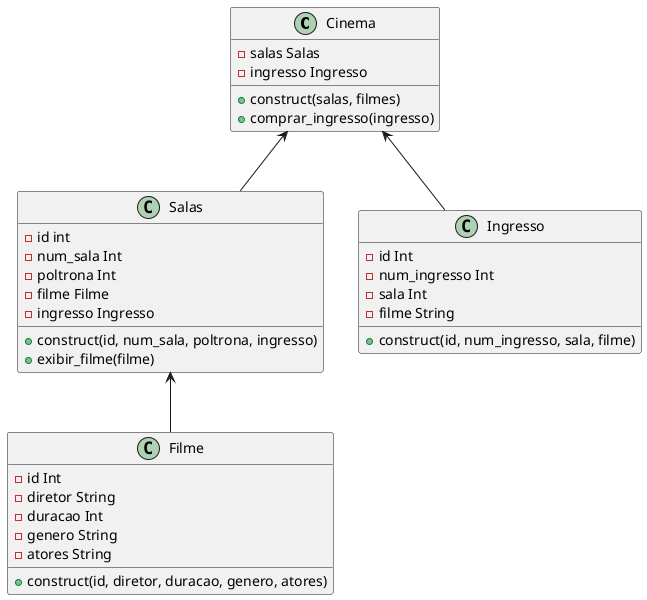 @startuml Cinema

class Cinema {

    -salas Salas
    -ingresso Ingresso
    +construct(salas, filmes)
    +comprar_ingresso(ingresso)
}

class Salas {

    -id int 
    -num_sala Int 
    -poltrona Int 
    -filme Filme 
    -ingresso Ingresso 
    +construct(id, num_sala, poltrona, ingresso)
    +exibir_filme(filme)
}

class Filme {

    -id Int 
    -diretor String 
    -duracao Int 
    -genero String 
    -atores String 
    +construct(id, diretor, duracao, genero, atores)

}

class Ingresso {

    -id Int 
    -num_ingresso Int 
    -sala Int
    -filme String
    +construct(id, num_ingresso, sala, filme)
}


Cinema <-- Salas 
Cinema <-- Ingresso 
Salas <-- Filme 



@enduml 